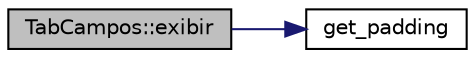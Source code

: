 digraph "TabCampos::exibir"
{
  edge [fontname="Helvetica",fontsize="10",labelfontname="Helvetica",labelfontsize="10"];
  node [fontname="Helvetica",fontsize="10",shape=record];
  rankdir="LR";
  Node22 [label="TabCampos::exibir",height=0.2,width=0.4,color="black", fillcolor="grey75", style="filled", fontcolor="black"];
  Node22 -> Node23 [color="midnightblue",fontsize="10",style="solid",fontname="Helvetica"];
  Node23 [label="get_padding",height=0.2,width=0.4,color="black", fillcolor="white", style="filled",URL="$_arquivos_8hpp.html#acae530d83a13e0d407569e117a35cec8",tooltip="Recuperação do padding a ser utilizado na numeração de tabelas, conforme as potências de 10..."];
}
